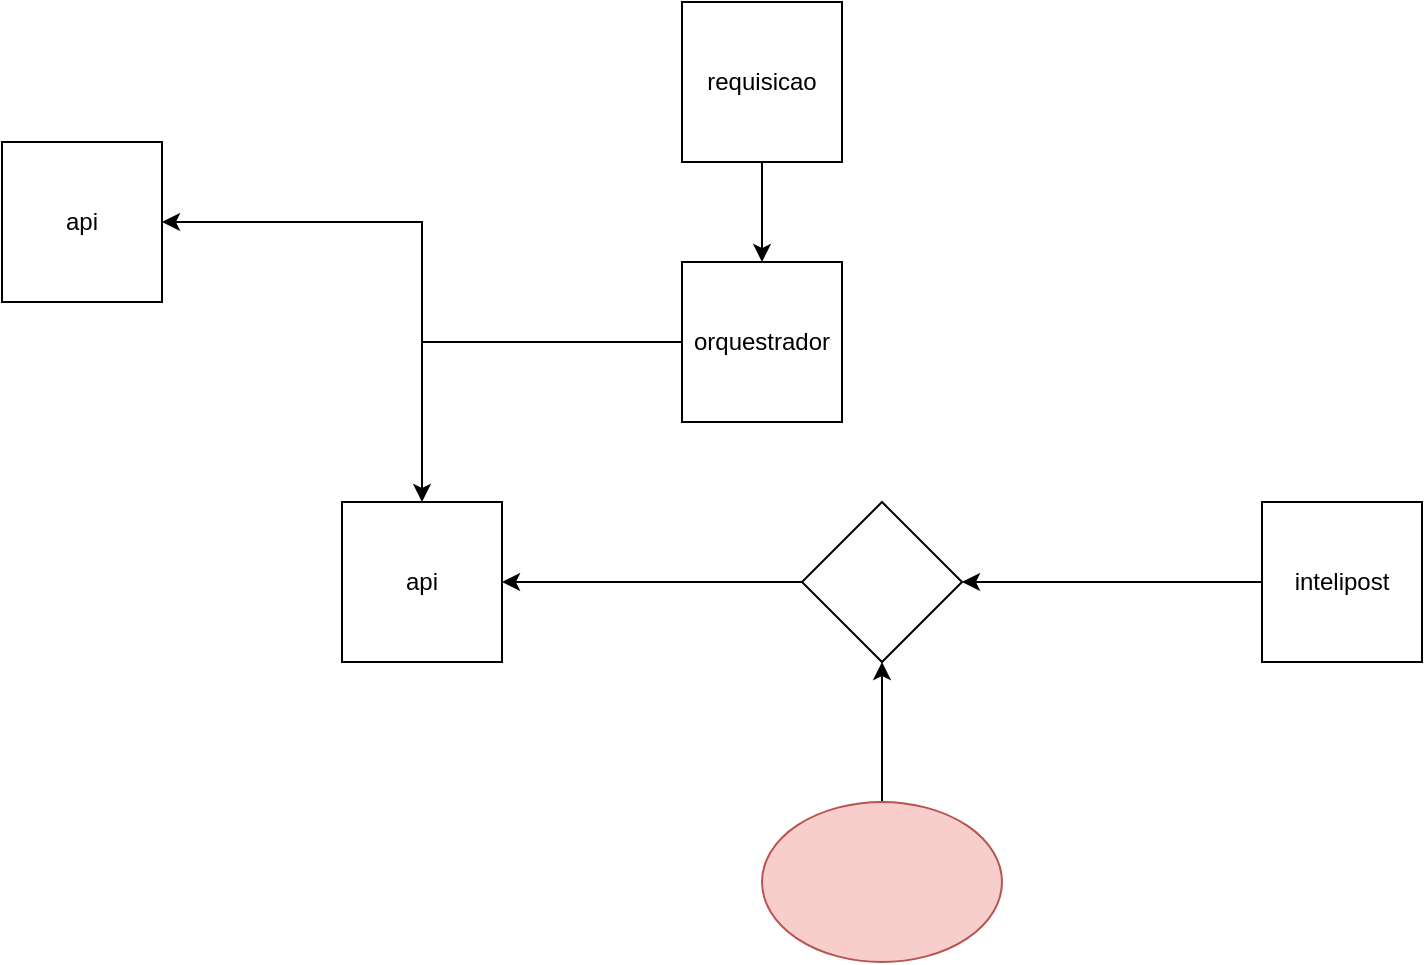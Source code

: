 <mxfile version="17.0.0" type="github">
  <diagram id="1eWlX_gmC8AWpjqcv518" name="Page-1">
    <mxGraphModel dx="868" dy="488" grid="1" gridSize="10" guides="1" tooltips="1" connect="1" arrows="1" fold="1" page="1" pageScale="1" pageWidth="827" pageHeight="1169" math="0" shadow="0">
      <root>
        <mxCell id="0" />
        <mxCell id="1" parent="0" />
        <mxCell id="VG_850O1k67QEhFtFB8n-35" style="edgeStyle=orthogonalEdgeStyle;rounded=0;orthogonalLoop=1;jettySize=auto;html=1;entryX=1;entryY=0.5;entryDx=0;entryDy=0;" edge="1" parent="1" source="VG_850O1k67QEhFtFB8n-12" target="VG_850O1k67QEhFtFB8n-26">
          <mxGeometry relative="1" as="geometry" />
        </mxCell>
        <mxCell id="VG_850O1k67QEhFtFB8n-12" value="intelipost" style="whiteSpace=wrap;html=1;aspect=fixed;" vertex="1" parent="1">
          <mxGeometry x="670" y="280" width="80" height="80" as="geometry" />
        </mxCell>
        <mxCell id="VG_850O1k67QEhFtFB8n-19" style="edgeStyle=orthogonalEdgeStyle;rounded=0;orthogonalLoop=1;jettySize=auto;html=1;entryX=0.5;entryY=0;entryDx=0;entryDy=0;" edge="1" parent="1" source="VG_850O1k67QEhFtFB8n-13" target="VG_850O1k67QEhFtFB8n-18">
          <mxGeometry relative="1" as="geometry" />
        </mxCell>
        <mxCell id="VG_850O1k67QEhFtFB8n-13" value="requisicao" style="whiteSpace=wrap;html=1;aspect=fixed;" vertex="1" parent="1">
          <mxGeometry x="380" y="30" width="80" height="80" as="geometry" />
        </mxCell>
        <mxCell id="VG_850O1k67QEhFtFB8n-15" value="api" style="whiteSpace=wrap;html=1;aspect=fixed;" vertex="1" parent="1">
          <mxGeometry x="210" y="280" width="80" height="80" as="geometry" />
        </mxCell>
        <mxCell id="VG_850O1k67QEhFtFB8n-22" style="edgeStyle=orthogonalEdgeStyle;rounded=0;orthogonalLoop=1;jettySize=auto;html=1;entryX=0.5;entryY=0;entryDx=0;entryDy=0;" edge="1" parent="1" source="VG_850O1k67QEhFtFB8n-18" target="VG_850O1k67QEhFtFB8n-15">
          <mxGeometry relative="1" as="geometry" />
        </mxCell>
        <mxCell id="VG_850O1k67QEhFtFB8n-25" style="edgeStyle=orthogonalEdgeStyle;rounded=0;orthogonalLoop=1;jettySize=auto;html=1;entryX=1;entryY=0.5;entryDx=0;entryDy=0;" edge="1" parent="1" source="VG_850O1k67QEhFtFB8n-18" target="VG_850O1k67QEhFtFB8n-23">
          <mxGeometry relative="1" as="geometry" />
        </mxCell>
        <mxCell id="VG_850O1k67QEhFtFB8n-18" value="orquestrador" style="whiteSpace=wrap;html=1;aspect=fixed;" vertex="1" parent="1">
          <mxGeometry x="380" y="160" width="80" height="80" as="geometry" />
        </mxCell>
        <mxCell id="VG_850O1k67QEhFtFB8n-23" value="api" style="whiteSpace=wrap;html=1;aspect=fixed;" vertex="1" parent="1">
          <mxGeometry x="40" y="100" width="80" height="80" as="geometry" />
        </mxCell>
        <mxCell id="VG_850O1k67QEhFtFB8n-37" style="edgeStyle=orthogonalEdgeStyle;rounded=0;orthogonalLoop=1;jettySize=auto;html=1;exitX=0;exitY=0.5;exitDx=0;exitDy=0;entryX=1;entryY=0.5;entryDx=0;entryDy=0;" edge="1" parent="1" source="VG_850O1k67QEhFtFB8n-26" target="VG_850O1k67QEhFtFB8n-15">
          <mxGeometry relative="1" as="geometry" />
        </mxCell>
        <mxCell id="VG_850O1k67QEhFtFB8n-26" value="" style="rhombus;whiteSpace=wrap;html=1;" vertex="1" parent="1">
          <mxGeometry x="440" y="280" width="80" height="80" as="geometry" />
        </mxCell>
        <mxCell id="VG_850O1k67QEhFtFB8n-36" style="edgeStyle=orthogonalEdgeStyle;rounded=0;orthogonalLoop=1;jettySize=auto;html=1;entryX=0.5;entryY=1;entryDx=0;entryDy=0;" edge="1" parent="1" source="VG_850O1k67QEhFtFB8n-34" target="VG_850O1k67QEhFtFB8n-26">
          <mxGeometry relative="1" as="geometry" />
        </mxCell>
        <mxCell id="VG_850O1k67QEhFtFB8n-34" value="" style="ellipse;whiteSpace=wrap;html=1;fillColor=#f8cecc;strokeColor=#b85450;" vertex="1" parent="1">
          <mxGeometry x="420" y="430" width="120" height="80" as="geometry" />
        </mxCell>
      </root>
    </mxGraphModel>
  </diagram>
</mxfile>
